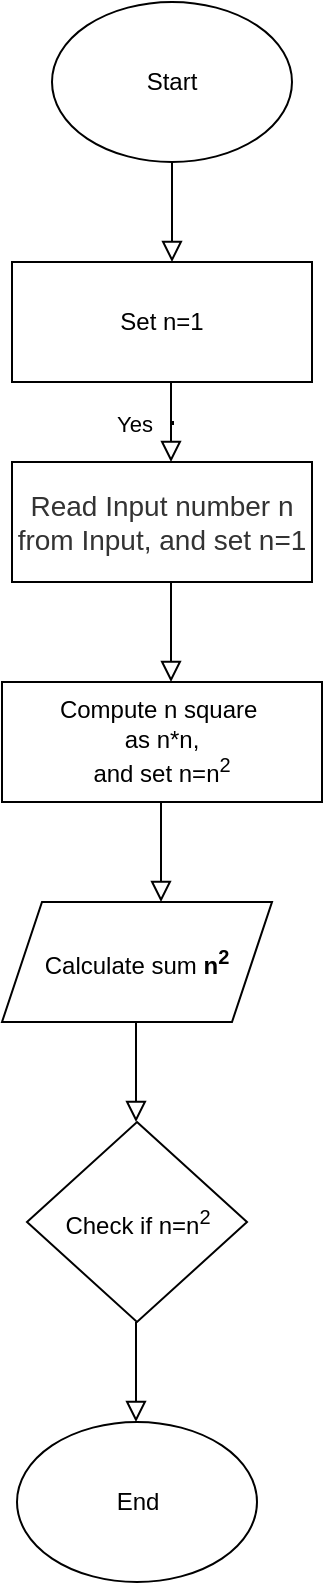<mxfile version="21.3.5" type="github">
  <diagram id="C5RBs43oDa-KdzZeNtuy" name="Page-1">
    <mxGraphModel dx="1100" dy="613" grid="1" gridSize="10" guides="1" tooltips="1" connect="1" arrows="1" fold="1" page="1" pageScale="1" pageWidth="827" pageHeight="1169" math="0" shadow="0">
      <root>
        <mxCell id="WIyWlLk6GJQsqaUBKTNV-0" />
        <mxCell id="WIyWlLk6GJQsqaUBKTNV-1" parent="WIyWlLk6GJQsqaUBKTNV-0" />
        <mxCell id="WIyWlLk6GJQsqaUBKTNV-2" value="" style="rounded=0;html=1;jettySize=auto;orthogonalLoop=1;fontSize=11;endArrow=block;endFill=0;endSize=8;strokeWidth=1;shadow=0;labelBackgroundColor=none;edgeStyle=orthogonalEdgeStyle;" parent="WIyWlLk6GJQsqaUBKTNV-1" edge="1">
          <mxGeometry relative="1" as="geometry">
            <mxPoint x="220" y="120" as="sourcePoint" />
            <mxPoint x="220" y="170" as="targetPoint" />
          </mxGeometry>
        </mxCell>
        <mxCell id="WIyWlLk6GJQsqaUBKTNV-4" value="Yes" style="rounded=0;html=1;jettySize=auto;orthogonalLoop=1;fontSize=11;endArrow=block;endFill=0;endSize=8;strokeWidth=1;shadow=0;labelBackgroundColor=none;edgeStyle=orthogonalEdgeStyle;" parent="WIyWlLk6GJQsqaUBKTNV-1" edge="1">
          <mxGeometry y="20" relative="1" as="geometry">
            <mxPoint as="offset" />
            <mxPoint x="219.5" y="230" as="sourcePoint" />
            <mxPoint x="219.5" y="270" as="targetPoint" />
            <Array as="points">
              <mxPoint x="219.5" y="251" />
              <mxPoint x="220.5" y="251" />
              <mxPoint x="220.5" y="250" />
              <mxPoint x="219.5" y="250" />
            </Array>
          </mxGeometry>
        </mxCell>
        <mxCell id="QQICRdsqd7kg14_r1sLs-0" value="Start" style="ellipse;whiteSpace=wrap;html=1;" vertex="1" parent="WIyWlLk6GJQsqaUBKTNV-1">
          <mxGeometry x="160" y="40" width="120" height="80" as="geometry" />
        </mxCell>
        <mxCell id="QQICRdsqd7kg14_r1sLs-1" value="Set n=1" style="rounded=0;whiteSpace=wrap;html=1;" vertex="1" parent="WIyWlLk6GJQsqaUBKTNV-1">
          <mxGeometry x="140" y="170" width="150" height="60" as="geometry" />
        </mxCell>
        <mxCell id="QQICRdsqd7kg14_r1sLs-2" value="&lt;span style=&quot;font-size: 10.5pt; font-family: Arial; color: rgb(51, 51, 51); background-color: rgb(255, 255, 255); font-variant-numeric: normal; font-variant-east-asian: normal; font-variant-alternates: normal; vertical-align: baseline;&quot;&gt;Read Input number n from Input, and set n=1&lt;/span&gt;&lt;span id=&quot;docs-internal-guid-a12a67c6-7fff-5756-ddde-ad5f223411b5&quot;&gt;&lt;/span&gt;" style="rounded=0;whiteSpace=wrap;html=1;" vertex="1" parent="WIyWlLk6GJQsqaUBKTNV-1">
          <mxGeometry x="140" y="270" width="150" height="60" as="geometry" />
        </mxCell>
        <mxCell id="QQICRdsqd7kg14_r1sLs-4" value="Compute n square&amp;nbsp;&lt;br&gt;as n*n,&lt;br&gt;and set n=n&lt;sup&gt;2&lt;/sup&gt;&lt;br&gt;&lt;span id=&quot;docs-internal-guid-6f0ee308-7fff-a626-972c-9c462f937399&quot;&gt;&lt;/span&gt;" style="rounded=0;whiteSpace=wrap;html=1;" vertex="1" parent="WIyWlLk6GJQsqaUBKTNV-1">
          <mxGeometry x="135" y="380" width="160" height="60" as="geometry" />
        </mxCell>
        <mxCell id="QQICRdsqd7kg14_r1sLs-5" value="" style="rounded=0;html=1;jettySize=auto;orthogonalLoop=1;fontSize=11;endArrow=block;endFill=0;endSize=8;strokeWidth=1;shadow=0;labelBackgroundColor=none;edgeStyle=orthogonalEdgeStyle;" edge="1" parent="WIyWlLk6GJQsqaUBKTNV-1">
          <mxGeometry relative="1" as="geometry">
            <mxPoint x="219.5" y="330" as="sourcePoint" />
            <mxPoint x="219.5" y="380" as="targetPoint" />
          </mxGeometry>
        </mxCell>
        <mxCell id="QQICRdsqd7kg14_r1sLs-6" value="Calculate sum &lt;b&gt;n&lt;sup&gt;2&lt;/sup&gt;&lt;/b&gt;" style="shape=parallelogram;perimeter=parallelogramPerimeter;whiteSpace=wrap;html=1;fixedSize=1;" vertex="1" parent="WIyWlLk6GJQsqaUBKTNV-1">
          <mxGeometry x="135" y="490" width="135" height="60" as="geometry" />
        </mxCell>
        <mxCell id="QQICRdsqd7kg14_r1sLs-7" value="" style="rounded=0;html=1;jettySize=auto;orthogonalLoop=1;fontSize=11;endArrow=block;endFill=0;endSize=8;strokeWidth=1;shadow=0;labelBackgroundColor=none;edgeStyle=orthogonalEdgeStyle;" edge="1" parent="WIyWlLk6GJQsqaUBKTNV-1">
          <mxGeometry relative="1" as="geometry">
            <mxPoint x="214.5" y="440" as="sourcePoint" />
            <mxPoint x="214.5" y="490" as="targetPoint" />
          </mxGeometry>
        </mxCell>
        <mxCell id="QQICRdsqd7kg14_r1sLs-8" value="Check if n=n&lt;sup&gt;2&lt;/sup&gt;" style="rhombus;whiteSpace=wrap;html=1;" vertex="1" parent="WIyWlLk6GJQsqaUBKTNV-1">
          <mxGeometry x="147.5" y="600" width="110" height="100" as="geometry" />
        </mxCell>
        <mxCell id="QQICRdsqd7kg14_r1sLs-9" value="" style="rounded=0;html=1;jettySize=auto;orthogonalLoop=1;fontSize=11;endArrow=block;endFill=0;endSize=8;strokeWidth=1;shadow=0;labelBackgroundColor=none;edgeStyle=orthogonalEdgeStyle;" edge="1" parent="WIyWlLk6GJQsqaUBKTNV-1">
          <mxGeometry relative="1" as="geometry">
            <mxPoint x="202" y="550" as="sourcePoint" />
            <mxPoint x="202" y="600" as="targetPoint" />
          </mxGeometry>
        </mxCell>
        <mxCell id="QQICRdsqd7kg14_r1sLs-11" value="End" style="ellipse;whiteSpace=wrap;html=1;" vertex="1" parent="WIyWlLk6GJQsqaUBKTNV-1">
          <mxGeometry x="142.5" y="750" width="120" height="80" as="geometry" />
        </mxCell>
        <mxCell id="QQICRdsqd7kg14_r1sLs-12" value="" style="rounded=0;html=1;jettySize=auto;orthogonalLoop=1;fontSize=11;endArrow=block;endFill=0;endSize=8;strokeWidth=1;shadow=0;labelBackgroundColor=none;edgeStyle=orthogonalEdgeStyle;" edge="1" parent="WIyWlLk6GJQsqaUBKTNV-1">
          <mxGeometry relative="1" as="geometry">
            <mxPoint x="202" y="700" as="sourcePoint" />
            <mxPoint x="202" y="750" as="targetPoint" />
          </mxGeometry>
        </mxCell>
      </root>
    </mxGraphModel>
  </diagram>
</mxfile>
